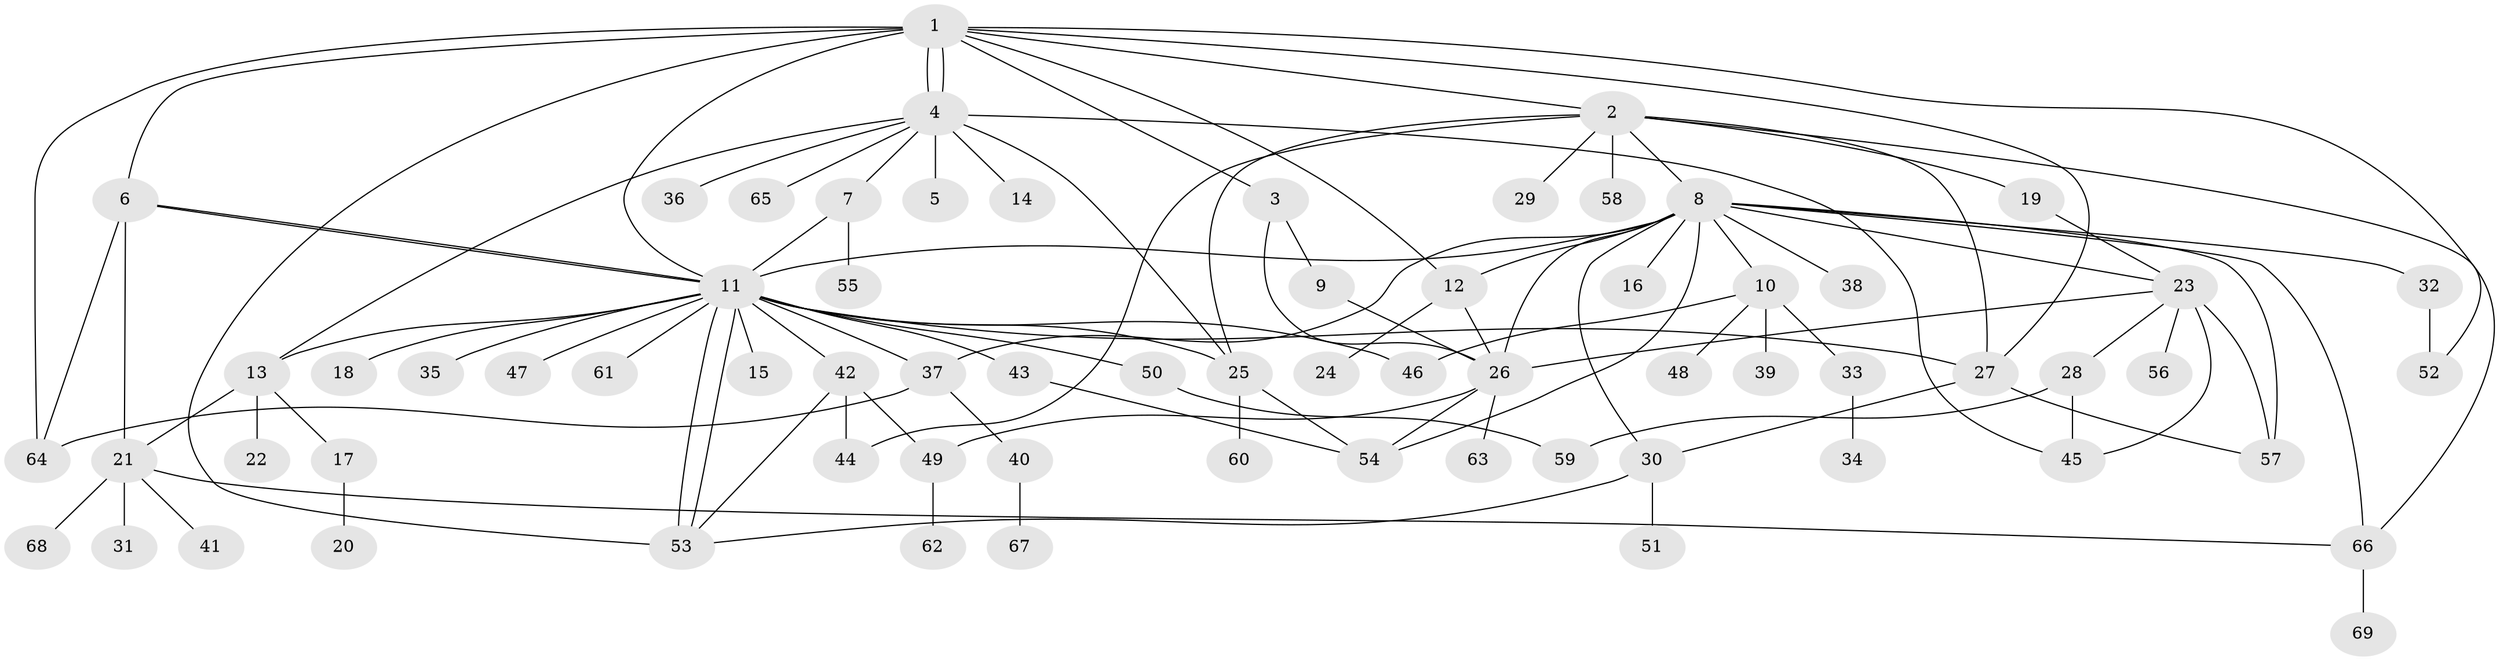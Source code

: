 // Generated by graph-tools (version 1.1) at 2025/49/03/09/25 03:49:49]
// undirected, 69 vertices, 107 edges
graph export_dot {
graph [start="1"]
  node [color=gray90,style=filled];
  1;
  2;
  3;
  4;
  5;
  6;
  7;
  8;
  9;
  10;
  11;
  12;
  13;
  14;
  15;
  16;
  17;
  18;
  19;
  20;
  21;
  22;
  23;
  24;
  25;
  26;
  27;
  28;
  29;
  30;
  31;
  32;
  33;
  34;
  35;
  36;
  37;
  38;
  39;
  40;
  41;
  42;
  43;
  44;
  45;
  46;
  47;
  48;
  49;
  50;
  51;
  52;
  53;
  54;
  55;
  56;
  57;
  58;
  59;
  60;
  61;
  62;
  63;
  64;
  65;
  66;
  67;
  68;
  69;
  1 -- 2;
  1 -- 3;
  1 -- 4;
  1 -- 4;
  1 -- 6;
  1 -- 11;
  1 -- 12;
  1 -- 27;
  1 -- 52;
  1 -- 53;
  1 -- 64;
  2 -- 8;
  2 -- 19;
  2 -- 25;
  2 -- 27;
  2 -- 29;
  2 -- 44;
  2 -- 58;
  2 -- 66;
  3 -- 9;
  3 -- 26;
  4 -- 5;
  4 -- 7;
  4 -- 13;
  4 -- 14;
  4 -- 25;
  4 -- 36;
  4 -- 45;
  4 -- 65;
  6 -- 11;
  6 -- 11;
  6 -- 21;
  6 -- 64;
  7 -- 11;
  7 -- 55;
  8 -- 10;
  8 -- 11;
  8 -- 12;
  8 -- 16;
  8 -- 23;
  8 -- 26;
  8 -- 30;
  8 -- 32;
  8 -- 37;
  8 -- 38;
  8 -- 54;
  8 -- 57;
  8 -- 66;
  9 -- 26;
  10 -- 33;
  10 -- 39;
  10 -- 46;
  10 -- 48;
  11 -- 13;
  11 -- 15;
  11 -- 18;
  11 -- 25;
  11 -- 27;
  11 -- 35;
  11 -- 37;
  11 -- 42;
  11 -- 43;
  11 -- 46;
  11 -- 47;
  11 -- 50;
  11 -- 53;
  11 -- 53;
  11 -- 61;
  12 -- 24;
  12 -- 26;
  13 -- 17;
  13 -- 21;
  13 -- 22;
  17 -- 20;
  19 -- 23;
  21 -- 31;
  21 -- 41;
  21 -- 66;
  21 -- 68;
  23 -- 26;
  23 -- 28;
  23 -- 45;
  23 -- 56;
  23 -- 57;
  25 -- 54;
  25 -- 60;
  26 -- 49;
  26 -- 54;
  26 -- 63;
  27 -- 30;
  27 -- 57;
  28 -- 45;
  28 -- 59;
  30 -- 51;
  30 -- 53;
  32 -- 52;
  33 -- 34;
  37 -- 40;
  37 -- 64;
  40 -- 67;
  42 -- 44;
  42 -- 49;
  42 -- 53;
  43 -- 54;
  49 -- 62;
  50 -- 59;
  66 -- 69;
}
